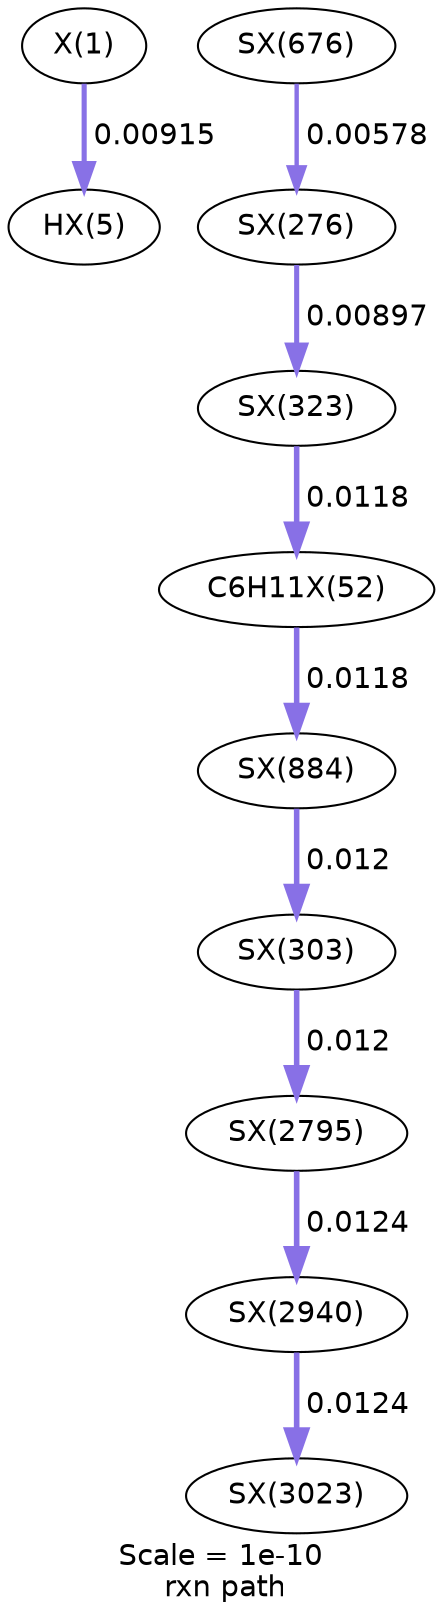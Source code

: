 digraph reaction_paths {
center=1;
s28 -> s29[fontname="Helvetica", style="setlinewidth(2.46)", arrowsize=1.23, color="0.7, 0.509, 0.9"
, label=" 0.00915"];
s75 -> s59[fontname="Helvetica", style="setlinewidth(2.11)", arrowsize=1.05, color="0.7, 0.506, 0.9"
, label=" 0.00578"];
s59 -> s63[fontname="Helvetica", style="setlinewidth(2.44)", arrowsize=1.22, color="0.7, 0.509, 0.9"
, label=" 0.00897"];
s63 -> s41[fontname="Helvetica", style="setlinewidth(2.65)", arrowsize=1.32, color="0.7, 0.512, 0.9"
, label=" 0.0118"];
s41 -> s78[fontname="Helvetica", style="setlinewidth(2.65)", arrowsize=1.32, color="0.7, 0.512, 0.9"
, label=" 0.0118"];
s78 -> s62[fontname="Helvetica", style="setlinewidth(2.66)", arrowsize=1.33, color="0.7, 0.512, 0.9"
, label=" 0.012"];
s62 -> s84[fontname="Helvetica", style="setlinewidth(2.66)", arrowsize=1.33, color="0.7, 0.512, 0.9"
, label=" 0.012"];
s84 -> s86[fontname="Helvetica", style="setlinewidth(2.69)", arrowsize=1.34, color="0.7, 0.512, 0.9"
, label=" 0.0124"];
s86 -> s87[fontname="Helvetica", style="setlinewidth(2.69)", arrowsize=1.34, color="0.7, 0.512, 0.9"
, label=" 0.0124"];
s28 [ fontname="Helvetica", label="X(1)"];
s29 [ fontname="Helvetica", label="HX(5)"];
s41 [ fontname="Helvetica", label="C6H11X(52)"];
s59 [ fontname="Helvetica", label="SX(276)"];
s62 [ fontname="Helvetica", label="SX(303)"];
s63 [ fontname="Helvetica", label="SX(323)"];
s75 [ fontname="Helvetica", label="SX(676)"];
s78 [ fontname="Helvetica", label="SX(884)"];
s84 [ fontname="Helvetica", label="SX(2795)"];
s86 [ fontname="Helvetica", label="SX(2940)"];
s87 [ fontname="Helvetica", label="SX(3023)"];
 label = "Scale = 1e-10\l rxn path";
 fontname = "Helvetica";
}

